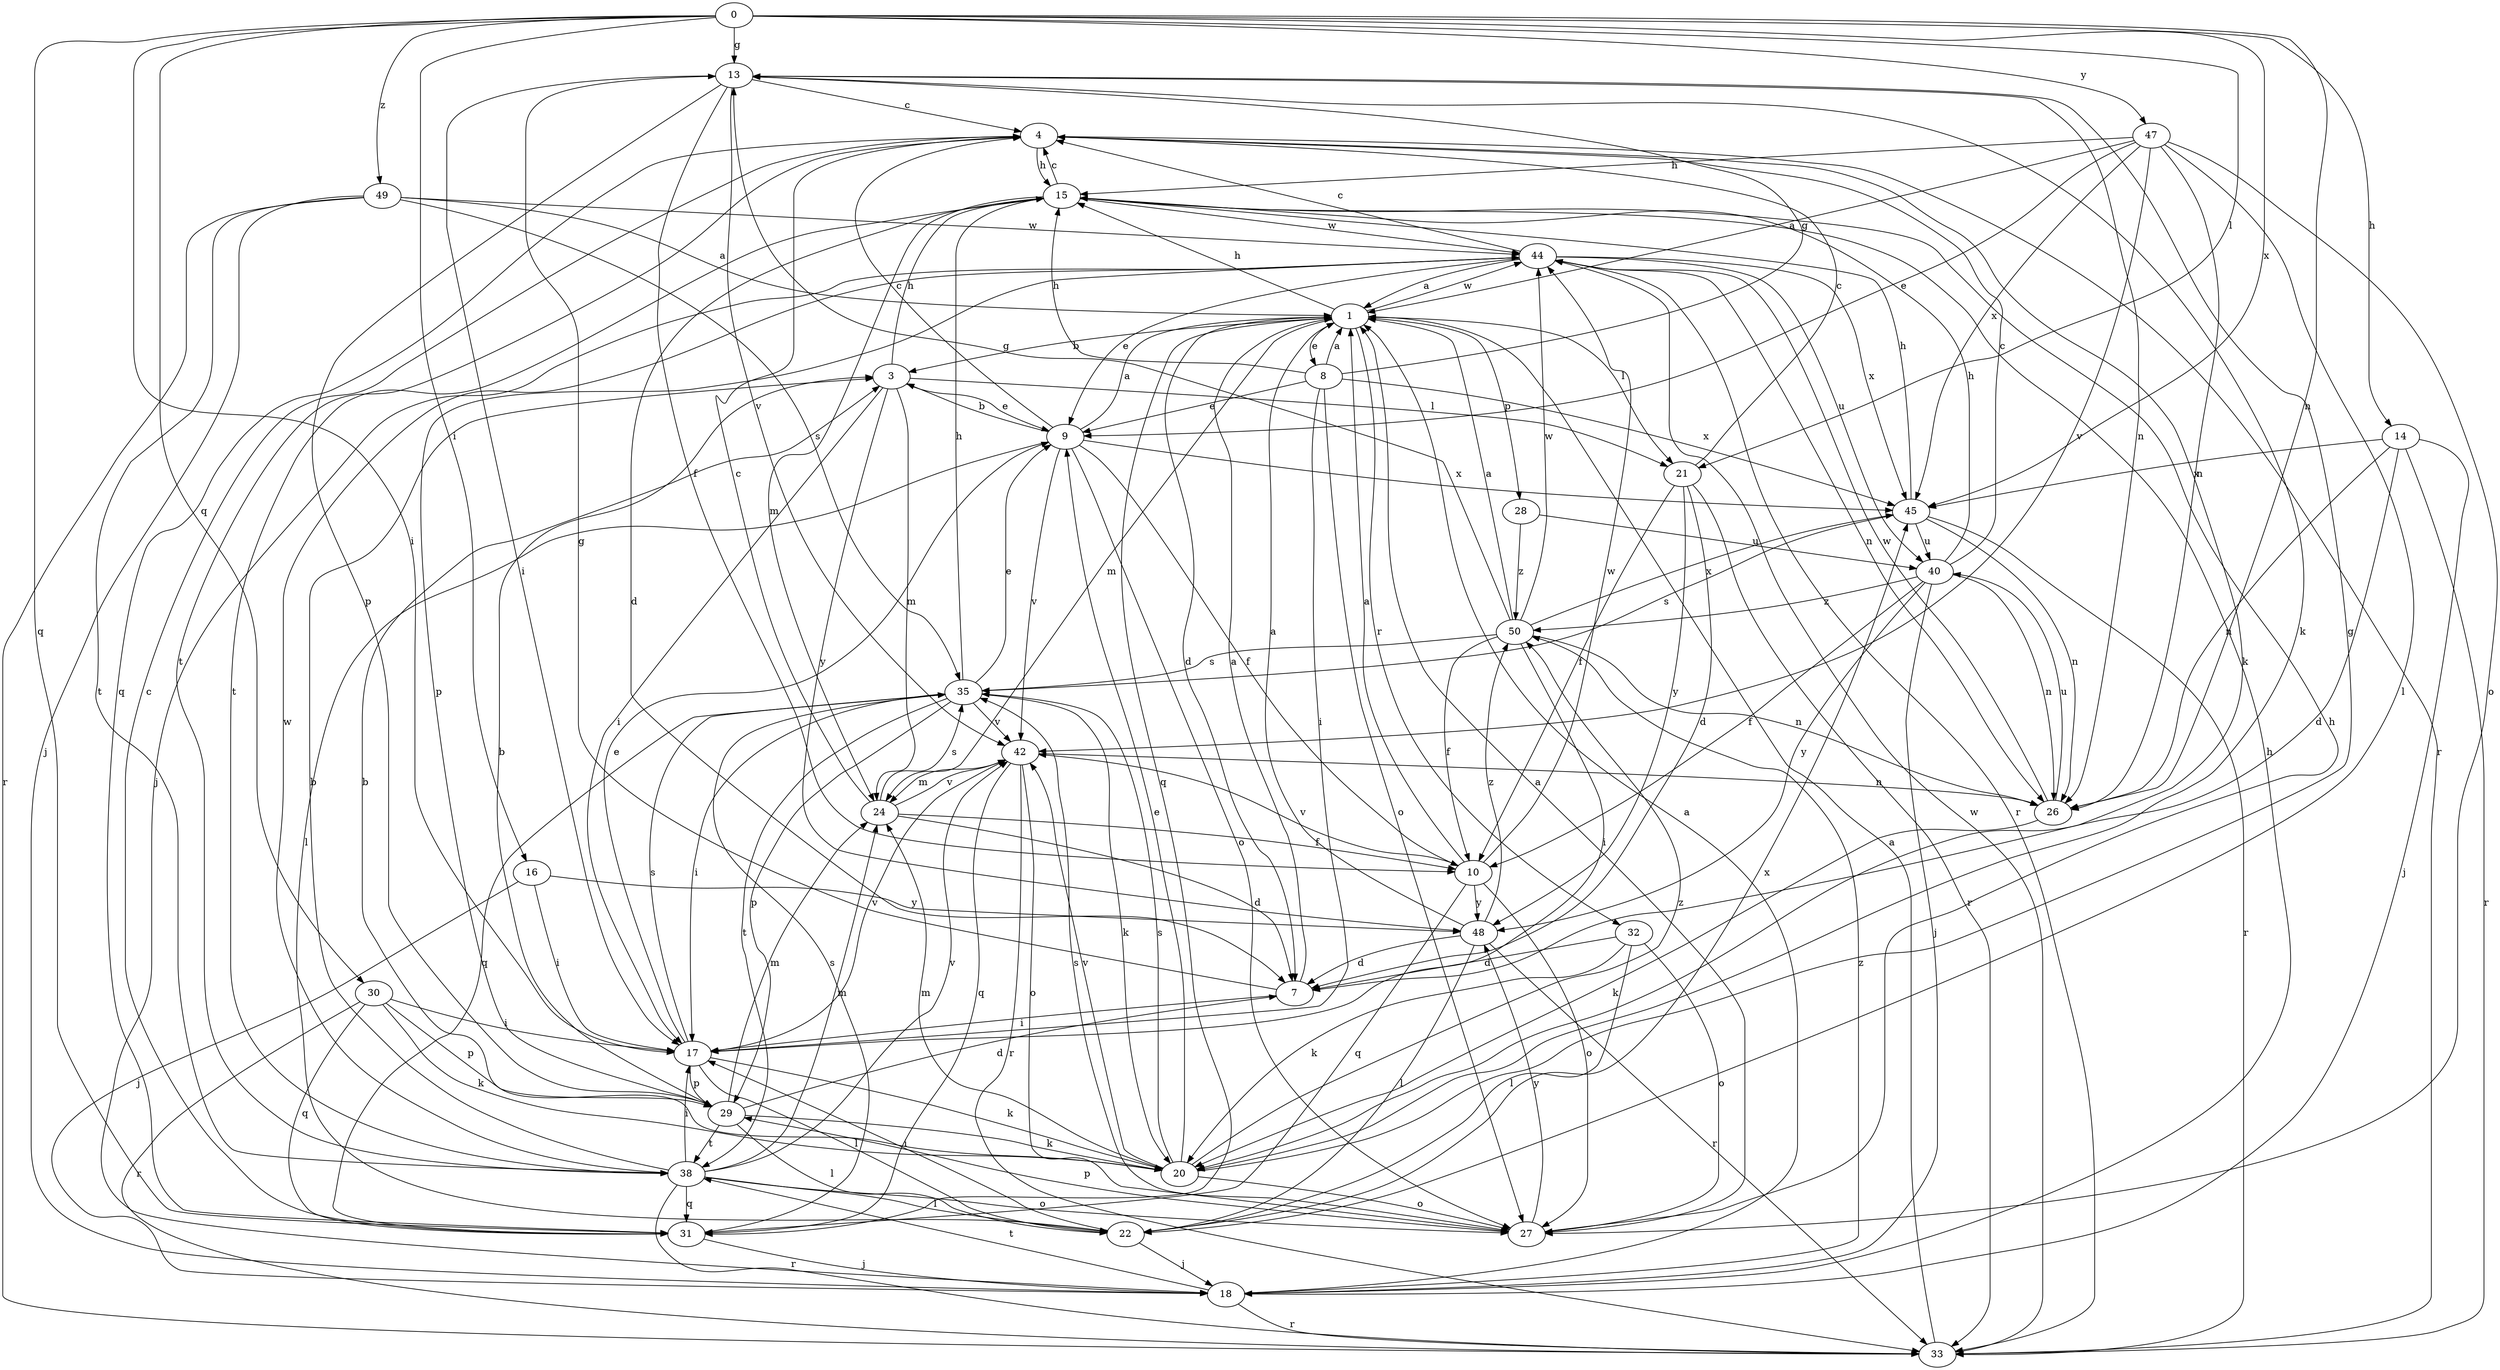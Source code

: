 strict digraph  {
0;
1;
3;
4;
7;
8;
9;
10;
13;
14;
15;
16;
17;
18;
20;
21;
22;
24;
26;
27;
28;
29;
30;
31;
32;
33;
35;
38;
40;
42;
44;
45;
47;
48;
49;
50;
0 -> 13  [label=g];
0 -> 14  [label=h];
0 -> 16  [label=i];
0 -> 17  [label=i];
0 -> 21  [label=l];
0 -> 26  [label=n];
0 -> 30  [label=q];
0 -> 31  [label=q];
0 -> 45  [label=x];
0 -> 47  [label=y];
0 -> 49  [label=z];
1 -> 3  [label=b];
1 -> 7  [label=d];
1 -> 8  [label=e];
1 -> 15  [label=h];
1 -> 21  [label=l];
1 -> 24  [label=m];
1 -> 28  [label=p];
1 -> 31  [label=q];
1 -> 32  [label=r];
1 -> 44  [label=w];
3 -> 9  [label=e];
3 -> 15  [label=h];
3 -> 17  [label=i];
3 -> 21  [label=l];
3 -> 24  [label=m];
3 -> 48  [label=y];
4 -> 15  [label=h];
4 -> 20  [label=k];
4 -> 31  [label=q];
4 -> 33  [label=r];
4 -> 38  [label=t];
7 -> 1  [label=a];
7 -> 13  [label=g];
7 -> 17  [label=i];
8 -> 1  [label=a];
8 -> 9  [label=e];
8 -> 13  [label=g];
8 -> 15  [label=h];
8 -> 17  [label=i];
8 -> 27  [label=o];
8 -> 45  [label=x];
9 -> 1  [label=a];
9 -> 3  [label=b];
9 -> 4  [label=c];
9 -> 10  [label=f];
9 -> 22  [label=l];
9 -> 27  [label=o];
9 -> 42  [label=v];
9 -> 45  [label=x];
10 -> 1  [label=a];
10 -> 27  [label=o];
10 -> 31  [label=q];
10 -> 42  [label=v];
10 -> 44  [label=w];
10 -> 48  [label=y];
13 -> 4  [label=c];
13 -> 10  [label=f];
13 -> 17  [label=i];
13 -> 20  [label=k];
13 -> 26  [label=n];
13 -> 29  [label=p];
13 -> 42  [label=v];
14 -> 7  [label=d];
14 -> 18  [label=j];
14 -> 26  [label=n];
14 -> 33  [label=r];
14 -> 45  [label=x];
15 -> 4  [label=c];
15 -> 7  [label=d];
15 -> 24  [label=m];
15 -> 38  [label=t];
15 -> 44  [label=w];
16 -> 17  [label=i];
16 -> 18  [label=j];
16 -> 48  [label=y];
17 -> 9  [label=e];
17 -> 20  [label=k];
17 -> 22  [label=l];
17 -> 29  [label=p];
17 -> 35  [label=s];
17 -> 42  [label=v];
18 -> 1  [label=a];
18 -> 15  [label=h];
18 -> 33  [label=r];
18 -> 38  [label=t];
18 -> 50  [label=z];
20 -> 3  [label=b];
20 -> 9  [label=e];
20 -> 13  [label=g];
20 -> 24  [label=m];
20 -> 27  [label=o];
20 -> 35  [label=s];
20 -> 42  [label=v];
20 -> 50  [label=z];
21 -> 4  [label=c];
21 -> 7  [label=d];
21 -> 10  [label=f];
21 -> 33  [label=r];
21 -> 48  [label=y];
22 -> 17  [label=i];
22 -> 18  [label=j];
22 -> 45  [label=x];
24 -> 4  [label=c];
24 -> 7  [label=d];
24 -> 10  [label=f];
24 -> 35  [label=s];
24 -> 42  [label=v];
26 -> 20  [label=k];
26 -> 40  [label=u];
26 -> 44  [label=w];
27 -> 1  [label=a];
27 -> 15  [label=h];
27 -> 29  [label=p];
27 -> 35  [label=s];
27 -> 48  [label=y];
28 -> 40  [label=u];
28 -> 50  [label=z];
29 -> 3  [label=b];
29 -> 7  [label=d];
29 -> 20  [label=k];
29 -> 22  [label=l];
29 -> 24  [label=m];
29 -> 38  [label=t];
30 -> 17  [label=i];
30 -> 20  [label=k];
30 -> 29  [label=p];
30 -> 31  [label=q];
30 -> 33  [label=r];
31 -> 4  [label=c];
31 -> 18  [label=j];
31 -> 35  [label=s];
32 -> 7  [label=d];
32 -> 20  [label=k];
32 -> 22  [label=l];
32 -> 27  [label=o];
33 -> 1  [label=a];
33 -> 44  [label=w];
35 -> 9  [label=e];
35 -> 15  [label=h];
35 -> 17  [label=i];
35 -> 20  [label=k];
35 -> 29  [label=p];
35 -> 31  [label=q];
35 -> 38  [label=t];
35 -> 42  [label=v];
38 -> 3  [label=b];
38 -> 17  [label=i];
38 -> 22  [label=l];
38 -> 24  [label=m];
38 -> 27  [label=o];
38 -> 31  [label=q];
38 -> 33  [label=r];
38 -> 42  [label=v];
38 -> 44  [label=w];
40 -> 4  [label=c];
40 -> 10  [label=f];
40 -> 15  [label=h];
40 -> 18  [label=j];
40 -> 26  [label=n];
40 -> 48  [label=y];
40 -> 50  [label=z];
42 -> 24  [label=m];
42 -> 26  [label=n];
42 -> 27  [label=o];
42 -> 31  [label=q];
42 -> 33  [label=r];
44 -> 1  [label=a];
44 -> 4  [label=c];
44 -> 9  [label=e];
44 -> 18  [label=j];
44 -> 26  [label=n];
44 -> 29  [label=p];
44 -> 33  [label=r];
44 -> 40  [label=u];
44 -> 45  [label=x];
45 -> 15  [label=h];
45 -> 26  [label=n];
45 -> 33  [label=r];
45 -> 35  [label=s];
45 -> 40  [label=u];
47 -> 1  [label=a];
47 -> 9  [label=e];
47 -> 15  [label=h];
47 -> 22  [label=l];
47 -> 26  [label=n];
47 -> 27  [label=o];
47 -> 42  [label=v];
47 -> 45  [label=x];
48 -> 1  [label=a];
48 -> 7  [label=d];
48 -> 22  [label=l];
48 -> 33  [label=r];
48 -> 50  [label=z];
49 -> 1  [label=a];
49 -> 18  [label=j];
49 -> 33  [label=r];
49 -> 35  [label=s];
49 -> 38  [label=t];
49 -> 44  [label=w];
50 -> 1  [label=a];
50 -> 10  [label=f];
50 -> 13  [label=g];
50 -> 17  [label=i];
50 -> 26  [label=n];
50 -> 35  [label=s];
50 -> 44  [label=w];
50 -> 45  [label=x];
}
